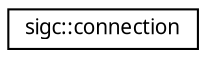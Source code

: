 digraph "Graphical Class Hierarchy"
{
  edge [fontname="Sans",fontsize="10",labelfontname="Sans",labelfontsize="10"];
  node [fontname="Sans",fontsize="10",shape=record];
  rankdir="LR";
  Node1 [label="sigc::connection",height=0.2,width=0.4,color="black", fillcolor="white", style="filled",URL="$structsigc_1_1connection.html",tooltip="Convinience class for safe disconnection."];
}

